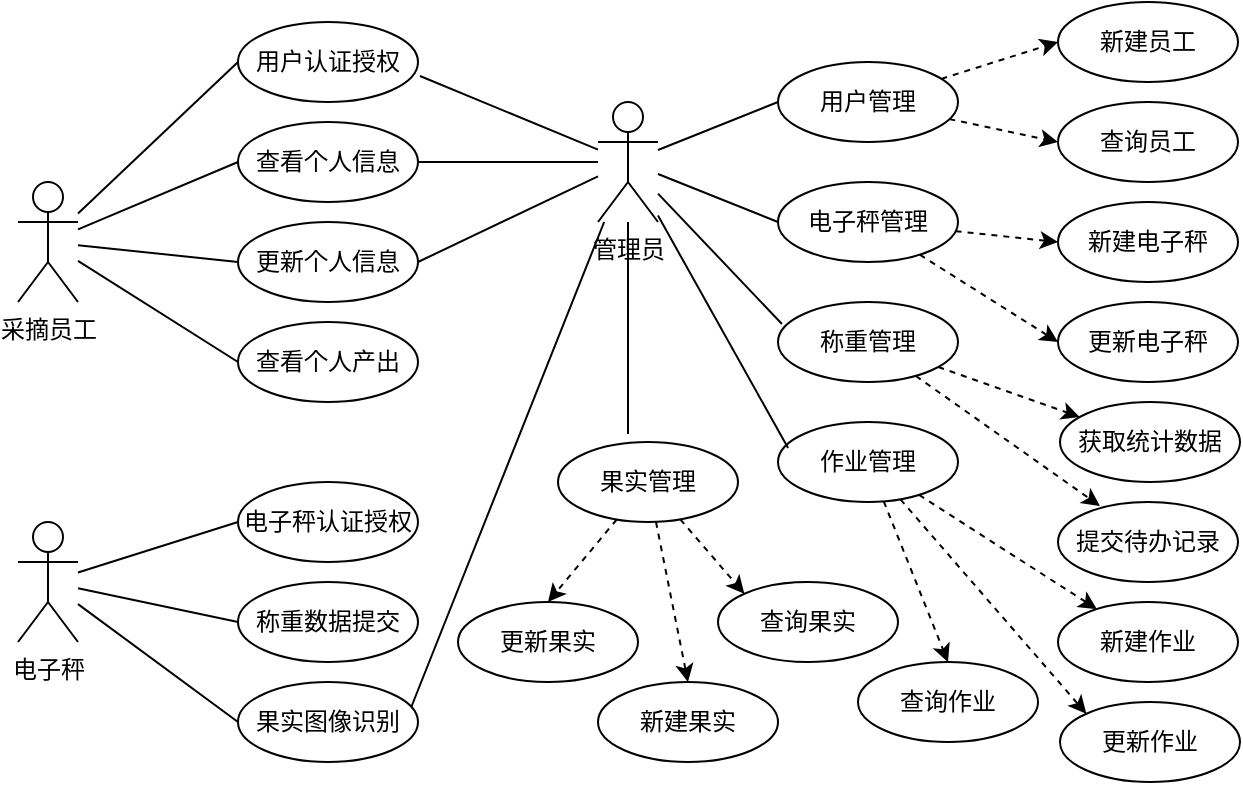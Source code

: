 <mxfile scale="3" border="0">
    <diagram id="P25_0XR_gqvfgEb7hyyZ" name="Page-1">
        <mxGraphModel dx="634" dy="566" grid="1" gridSize="10" guides="1" tooltips="1" connect="1" arrows="1" fold="1" page="1" pageScale="1" pageWidth="827" pageHeight="1169" math="0" shadow="0">
            <root>
                <mxCell id="0"/>
                <mxCell id="1" parent="0"/>
                <mxCell id="37" style="edgeStyle=none;html=1;entryX=0;entryY=0.5;entryDx=0;entryDy=0;endArrow=none;endFill=0;" parent="1" source="19" target="32" edge="1">
                    <mxGeometry relative="1" as="geometry"/>
                </mxCell>
                <mxCell id="38" style="edgeStyle=none;html=1;entryX=0;entryY=0.5;entryDx=0;entryDy=0;endArrow=none;endFill=0;" parent="1" source="19" target="33" edge="1">
                    <mxGeometry relative="1" as="geometry"/>
                </mxCell>
                <mxCell id="39" style="edgeStyle=none;html=1;entryX=0;entryY=0.5;entryDx=0;entryDy=0;endArrow=none;endFill=0;" parent="1" source="19" target="34" edge="1">
                    <mxGeometry relative="1" as="geometry"/>
                </mxCell>
                <mxCell id="44" style="edgeStyle=none;html=1;entryX=0;entryY=0.5;entryDx=0;entryDy=0;endArrow=none;endFill=0;" parent="1" source="19" target="43" edge="1">
                    <mxGeometry relative="1" as="geometry"/>
                </mxCell>
                <mxCell id="19" value="采摘员工" style="shape=umlActor;verticalLabelPosition=bottom;verticalAlign=top;html=1;" parent="1" vertex="1">
                    <mxGeometry x="80" y="160" width="30" height="60" as="geometry"/>
                </mxCell>
                <mxCell id="31" style="edgeStyle=none;html=1;entryX=0;entryY=0.5;entryDx=0;entryDy=0;endArrow=none;endFill=0;" parent="1" source="20" target="26" edge="1">
                    <mxGeometry relative="1" as="geometry"/>
                </mxCell>
                <mxCell id="41" style="edgeStyle=none;html=1;entryX=1;entryY=0.5;entryDx=0;entryDy=0;endArrow=none;endFill=0;" parent="1" source="20" target="33" edge="1">
                    <mxGeometry relative="1" as="geometry"/>
                </mxCell>
                <mxCell id="42" style="edgeStyle=none;html=1;entryX=1;entryY=0.5;entryDx=0;entryDy=0;endArrow=none;endFill=0;" parent="1" source="20" target="34" edge="1">
                    <mxGeometry relative="1" as="geometry"/>
                </mxCell>
                <mxCell id="57" style="edgeStyle=none;html=1;entryX=0;entryY=0.5;entryDx=0;entryDy=0;endArrow=none;endFill=0;" parent="1" source="20" target="52" edge="1">
                    <mxGeometry relative="1" as="geometry"/>
                </mxCell>
                <mxCell id="88" style="edgeStyle=none;html=1;entryX=0.956;entryY=0.35;entryDx=0;entryDy=0;endArrow=none;endFill=0;entryPerimeter=0;" parent="1" source="20" target="23" edge="1">
                    <mxGeometry relative="1" as="geometry"/>
                </mxCell>
                <mxCell id="20" value="管理员" style="shape=umlActor;verticalLabelPosition=bottom;verticalAlign=top;html=1;" parent="1" vertex="1">
                    <mxGeometry x="370" y="120" width="30" height="60" as="geometry"/>
                </mxCell>
                <mxCell id="49" style="edgeStyle=none;html=1;entryX=0;entryY=0.5;entryDx=0;entryDy=0;endArrow=none;endFill=0;" parent="1" source="21" target="47" edge="1">
                    <mxGeometry relative="1" as="geometry"/>
                </mxCell>
                <mxCell id="50" style="edgeStyle=none;html=1;entryX=0;entryY=0.5;entryDx=0;entryDy=0;endArrow=none;endFill=0;" parent="1" source="21" target="48" edge="1">
                    <mxGeometry relative="1" as="geometry"/>
                </mxCell>
                <mxCell id="86" style="edgeStyle=none;html=1;entryX=0;entryY=0.5;entryDx=0;entryDy=0;endArrow=none;endFill=0;" parent="1" source="21" target="23" edge="1">
                    <mxGeometry relative="1" as="geometry"/>
                </mxCell>
                <mxCell id="21" value="电子秤" style="shape=umlActor;verticalLabelPosition=bottom;verticalAlign=top;html=1;" parent="1" vertex="1">
                    <mxGeometry x="80" y="330" width="30" height="60" as="geometry"/>
                </mxCell>
                <mxCell id="23" value="果实图像识别" style="ellipse;whiteSpace=wrap;html=1;" parent="1" vertex="1">
                    <mxGeometry x="190" y="410" width="90" height="40" as="geometry"/>
                </mxCell>
                <mxCell id="29" style="edgeStyle=none;html=1;entryX=0;entryY=0.5;entryDx=0;entryDy=0;dashed=1;" parent="1" source="26" target="27" edge="1">
                    <mxGeometry relative="1" as="geometry"/>
                </mxCell>
                <mxCell id="30" style="edgeStyle=none;html=1;entryX=0;entryY=0.5;entryDx=0;entryDy=0;dashed=1;" parent="1" source="26" target="28" edge="1">
                    <mxGeometry relative="1" as="geometry"/>
                </mxCell>
                <mxCell id="26" value="用户管理" style="ellipse;whiteSpace=wrap;html=1;" parent="1" vertex="1">
                    <mxGeometry x="460" y="100" width="90" height="40" as="geometry"/>
                </mxCell>
                <mxCell id="27" value="新建员工" style="ellipse;whiteSpace=wrap;html=1;" parent="1" vertex="1">
                    <mxGeometry x="600" y="70" width="90" height="40" as="geometry"/>
                </mxCell>
                <mxCell id="28" value="查询员工" style="ellipse;whiteSpace=wrap;html=1;" parent="1" vertex="1">
                    <mxGeometry x="600" y="120" width="90" height="40" as="geometry"/>
                </mxCell>
                <mxCell id="32" value="用户认证授权" style="ellipse;whiteSpace=wrap;html=1;" parent="1" vertex="1">
                    <mxGeometry x="190" y="80" width="90" height="40" as="geometry"/>
                </mxCell>
                <mxCell id="33" value="查看个人信息" style="ellipse;whiteSpace=wrap;html=1;" parent="1" vertex="1">
                    <mxGeometry x="190" y="130" width="90" height="40" as="geometry"/>
                </mxCell>
                <mxCell id="34" value="更新个人信息" style="ellipse;whiteSpace=wrap;html=1;" parent="1" vertex="1">
                    <mxGeometry x="190" y="180" width="90" height="40" as="geometry"/>
                </mxCell>
                <mxCell id="40" style="edgeStyle=none;html=1;entryX=1.011;entryY=0.675;entryDx=0;entryDy=0;entryPerimeter=0;endArrow=none;endFill=0;" parent="1" source="20" target="32" edge="1">
                    <mxGeometry relative="1" as="geometry"/>
                </mxCell>
                <mxCell id="43" value="查看个人产出" style="ellipse;whiteSpace=wrap;html=1;" parent="1" vertex="1">
                    <mxGeometry x="190" y="230" width="90" height="40" as="geometry"/>
                </mxCell>
                <mxCell id="46" value="更新作业" style="ellipse;whiteSpace=wrap;html=1;" parent="1" vertex="1">
                    <mxGeometry x="601" y="420" width="90" height="40" as="geometry"/>
                </mxCell>
                <mxCell id="47" value="称重数据提交" style="ellipse;whiteSpace=wrap;html=1;" parent="1" vertex="1">
                    <mxGeometry x="190" y="360" width="90" height="40" as="geometry"/>
                </mxCell>
                <mxCell id="48" value="电子秤认证授权" style="ellipse;whiteSpace=wrap;html=1;" parent="1" vertex="1">
                    <mxGeometry x="190" y="310" width="90" height="40" as="geometry"/>
                </mxCell>
                <mxCell id="64" style="edgeStyle=none;html=1;dashed=1;" parent="1" source="51" target="63" edge="1">
                    <mxGeometry relative="1" as="geometry"/>
                </mxCell>
                <mxCell id="65" style="edgeStyle=none;html=1;entryX=0.233;entryY=0.05;entryDx=0;entryDy=0;dashed=1;entryPerimeter=0;" parent="1" source="51" target="62" edge="1">
                    <mxGeometry relative="1" as="geometry"/>
                </mxCell>
                <mxCell id="51" value="称重管理" style="ellipse;whiteSpace=wrap;html=1;" parent="1" vertex="1">
                    <mxGeometry x="460" y="220" width="90" height="40" as="geometry"/>
                </mxCell>
                <mxCell id="55" style="edgeStyle=none;html=1;entryX=0;entryY=0.5;entryDx=0;entryDy=0;dashed=1;" parent="1" source="52" target="54" edge="1">
                    <mxGeometry relative="1" as="geometry"/>
                </mxCell>
                <mxCell id="56" style="edgeStyle=none;html=1;entryX=0;entryY=0.5;entryDx=0;entryDy=0;dashed=1;" parent="1" source="52" target="53" edge="1">
                    <mxGeometry relative="1" as="geometry"/>
                </mxCell>
                <mxCell id="52" value="电子秤管理" style="ellipse;whiteSpace=wrap;html=1;" parent="1" vertex="1">
                    <mxGeometry x="460" y="160" width="90" height="40" as="geometry"/>
                </mxCell>
                <mxCell id="53" value="更新电子秤" style="ellipse;whiteSpace=wrap;html=1;" parent="1" vertex="1">
                    <mxGeometry x="600" y="220" width="90" height="40" as="geometry"/>
                </mxCell>
                <mxCell id="54" value="新建电子秤" style="ellipse;whiteSpace=wrap;html=1;" parent="1" vertex="1">
                    <mxGeometry x="600" y="170" width="90" height="40" as="geometry"/>
                </mxCell>
                <mxCell id="58" style="edgeStyle=none;html=1;entryX=0.022;entryY=0.275;entryDx=0;entryDy=0;entryPerimeter=0;endArrow=none;endFill=0;" parent="1" source="20" target="51" edge="1">
                    <mxGeometry relative="1" as="geometry"/>
                </mxCell>
                <mxCell id="59" value="新建作业" style="ellipse;whiteSpace=wrap;html=1;" parent="1" vertex="1">
                    <mxGeometry x="600" y="370" width="90" height="40" as="geometry"/>
                </mxCell>
                <mxCell id="74" style="edgeStyle=none;html=1;dashed=1;" parent="1" source="60" target="59" edge="1">
                    <mxGeometry relative="1" as="geometry"/>
                </mxCell>
                <mxCell id="75" style="edgeStyle=none;html=1;entryX=0;entryY=0;entryDx=0;entryDy=0;dashed=1;" parent="1" source="60" target="46" edge="1">
                    <mxGeometry relative="1" as="geometry"/>
                </mxCell>
                <mxCell id="76" style="edgeStyle=none;html=1;entryX=0.5;entryY=0;entryDx=0;entryDy=0;dashed=1;" parent="1" source="60" target="73" edge="1">
                    <mxGeometry relative="1" as="geometry"/>
                </mxCell>
                <mxCell id="60" value="作业管理" style="ellipse;whiteSpace=wrap;html=1;" parent="1" vertex="1">
                    <mxGeometry x="460" y="280" width="90" height="40" as="geometry"/>
                </mxCell>
                <mxCell id="62" value="提交待办记录" style="ellipse;whiteSpace=wrap;html=1;" parent="1" vertex="1">
                    <mxGeometry x="600" y="320" width="90" height="40" as="geometry"/>
                </mxCell>
                <mxCell id="63" value="获取统计数据" style="ellipse;whiteSpace=wrap;html=1;" parent="1" vertex="1">
                    <mxGeometry x="601" y="270" width="90" height="40" as="geometry"/>
                </mxCell>
                <mxCell id="73" value="查询作业" style="ellipse;whiteSpace=wrap;html=1;" parent="1" vertex="1">
                    <mxGeometry x="500" y="400" width="90" height="40" as="geometry"/>
                </mxCell>
                <mxCell id="77" value="更新果实" style="ellipse;whiteSpace=wrap;html=1;" parent="1" vertex="1">
                    <mxGeometry x="300" y="370" width="90" height="40" as="geometry"/>
                </mxCell>
                <mxCell id="78" value="新建果实" style="ellipse;whiteSpace=wrap;html=1;" parent="1" vertex="1">
                    <mxGeometry x="370" y="410" width="90" height="40" as="geometry"/>
                </mxCell>
                <mxCell id="79" style="edgeStyle=none;html=1;entryX=0.5;entryY=0;entryDx=0;entryDy=0;dashed=1;" parent="1" source="82" target="78" edge="1">
                    <mxGeometry relative="1" as="geometry"/>
                </mxCell>
                <mxCell id="80" style="edgeStyle=none;html=1;entryX=0.5;entryY=0;entryDx=0;entryDy=0;dashed=1;" parent="1" source="82" target="77" edge="1">
                    <mxGeometry relative="1" as="geometry"/>
                </mxCell>
                <mxCell id="81" style="edgeStyle=none;html=1;entryX=0;entryY=0;entryDx=0;entryDy=0;dashed=1;" parent="1" source="82" target="83" edge="1">
                    <mxGeometry relative="1" as="geometry"/>
                </mxCell>
                <mxCell id="82" value="果实管理" style="ellipse;whiteSpace=wrap;html=1;" parent="1" vertex="1">
                    <mxGeometry x="350" y="290" width="90" height="40" as="geometry"/>
                </mxCell>
                <mxCell id="83" value="查询果实" style="ellipse;whiteSpace=wrap;html=1;" parent="1" vertex="1">
                    <mxGeometry x="430" y="360" width="90" height="40" as="geometry"/>
                </mxCell>
                <mxCell id="84" style="edgeStyle=none;html=1;entryX=0.056;entryY=0.325;entryDx=0;entryDy=0;endArrow=none;endFill=0;entryPerimeter=0;" parent="1" source="20" target="60" edge="1">
                    <mxGeometry relative="1" as="geometry"/>
                </mxCell>
                <mxCell id="87" style="edgeStyle=none;html=1;entryX=0.389;entryY=-0.1;entryDx=0;entryDy=0;entryPerimeter=0;endArrow=none;endFill=0;" parent="1" source="20" target="82" edge="1">
                    <mxGeometry relative="1" as="geometry"/>
                </mxCell>
            </root>
        </mxGraphModel>
    </diagram>
</mxfile>